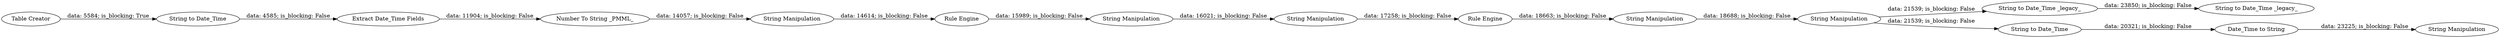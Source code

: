 digraph {
	"-7872791703306097804_12" [label="String Manipulation"]
	"-7872791703306097804_14" [label="String to Date_Time _legacy_"]
	"-7872791703306097804_1" [label="Table Creator"]
	"-7872791703306097804_7" [label="String Manipulation"]
	"-7872791703306097804_19" [label="String Manipulation"]
	"-7872791703306097804_2" [label="String to Date_Time"]
	"-7872791703306097804_1641" [label="Extract Date_Time Fields"]
	"-7872791703306097804_15" [label="String to Date_Time _legacy_"]
	"-7872791703306097804_8" [label="String Manipulation"]
	"-7872791703306097804_13" [label="String to Date_Time"]
	"-7872791703306097804_11" [label="Rule Engine"]
	"-7872791703306097804_9" [label="String Manipulation"]
	"-7872791703306097804_6" [label="Rule Engine"]
	"-7872791703306097804_10" [label="String Manipulation"]
	"-7872791703306097804_17" [label="Number To String _PMML_"]
	"-7872791703306097804_18" [label="Date_Time to String"]
	"-7872791703306097804_12" -> "-7872791703306097804_9" [label="data: 18688; is_blocking: False"]
	"-7872791703306097804_10" -> "-7872791703306097804_11" [label="data: 17258; is_blocking: False"]
	"-7872791703306097804_13" -> "-7872791703306097804_18" [label="data: 20321; is_blocking: False"]
	"-7872791703306097804_11" -> "-7872791703306097804_12" [label="data: 18663; is_blocking: False"]
	"-7872791703306097804_9" -> "-7872791703306097804_14" [label="data: 21539; is_blocking: False"]
	"-7872791703306097804_18" -> "-7872791703306097804_19" [label="data: 23225; is_blocking: False"]
	"-7872791703306097804_14" -> "-7872791703306097804_15" [label="data: 23850; is_blocking: False"]
	"-7872791703306097804_1" -> "-7872791703306097804_2" [label="data: 5584; is_blocking: True"]
	"-7872791703306097804_6" -> "-7872791703306097804_8" [label="data: 15989; is_blocking: False"]
	"-7872791703306097804_2" -> "-7872791703306097804_1641" [label="data: 4585; is_blocking: False"]
	"-7872791703306097804_9" -> "-7872791703306097804_13" [label="data: 21539; is_blocking: False"]
	"-7872791703306097804_7" -> "-7872791703306097804_6" [label="data: 14614; is_blocking: False"]
	"-7872791703306097804_1641" -> "-7872791703306097804_17" [label="data: 11904; is_blocking: False"]
	"-7872791703306097804_17" -> "-7872791703306097804_7" [label="data: 14057; is_blocking: False"]
	"-7872791703306097804_8" -> "-7872791703306097804_10" [label="data: 16021; is_blocking: False"]
	rankdir=LR
}
